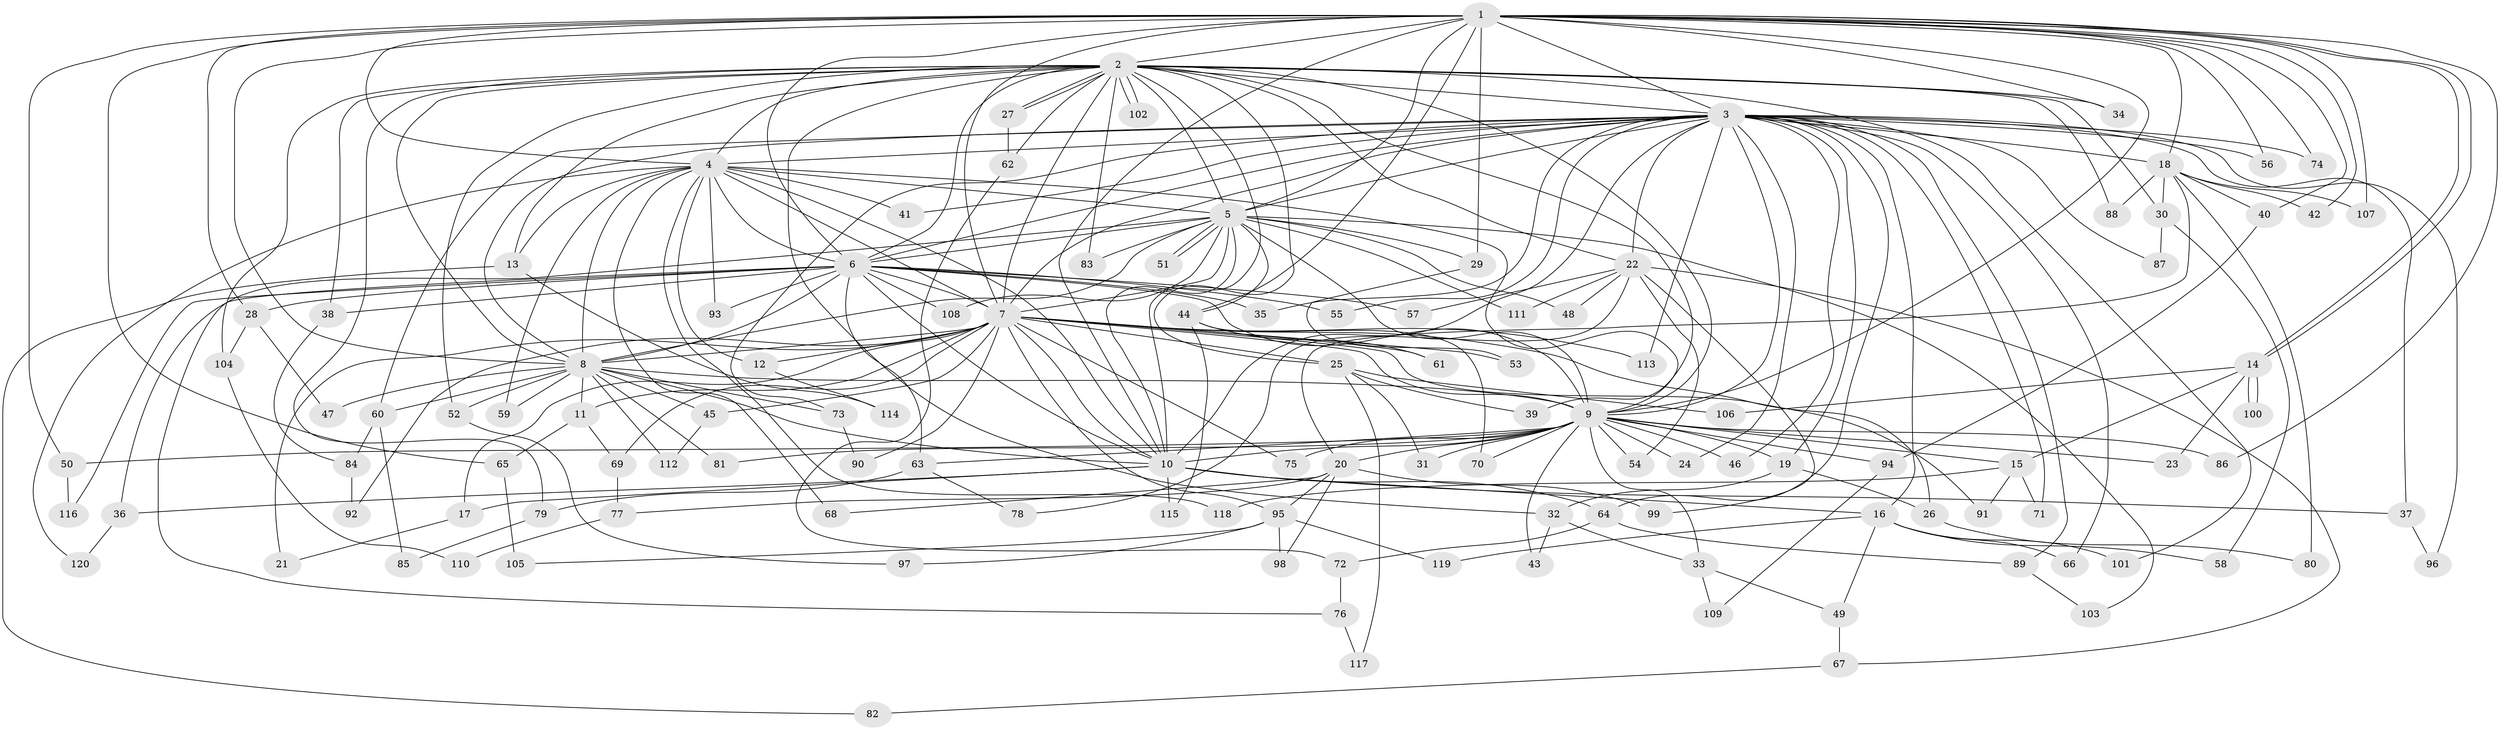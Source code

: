 // Generated by graph-tools (version 1.1) at 2025/49/03/09/25 03:49:44]
// undirected, 120 vertices, 265 edges
graph export_dot {
graph [start="1"]
  node [color=gray90,style=filled];
  1;
  2;
  3;
  4;
  5;
  6;
  7;
  8;
  9;
  10;
  11;
  12;
  13;
  14;
  15;
  16;
  17;
  18;
  19;
  20;
  21;
  22;
  23;
  24;
  25;
  26;
  27;
  28;
  29;
  30;
  31;
  32;
  33;
  34;
  35;
  36;
  37;
  38;
  39;
  40;
  41;
  42;
  43;
  44;
  45;
  46;
  47;
  48;
  49;
  50;
  51;
  52;
  53;
  54;
  55;
  56;
  57;
  58;
  59;
  60;
  61;
  62;
  63;
  64;
  65;
  66;
  67;
  68;
  69;
  70;
  71;
  72;
  73;
  74;
  75;
  76;
  77;
  78;
  79;
  80;
  81;
  82;
  83;
  84;
  85;
  86;
  87;
  88;
  89;
  90;
  91;
  92;
  93;
  94;
  95;
  96;
  97;
  98;
  99;
  100;
  101;
  102;
  103;
  104;
  105;
  106;
  107;
  108;
  109;
  110;
  111;
  112;
  113;
  114;
  115;
  116;
  117;
  118;
  119;
  120;
  1 -- 2;
  1 -- 3;
  1 -- 4;
  1 -- 5;
  1 -- 6;
  1 -- 7;
  1 -- 8;
  1 -- 9;
  1 -- 10;
  1 -- 14;
  1 -- 14;
  1 -- 18;
  1 -- 28;
  1 -- 29;
  1 -- 34;
  1 -- 40;
  1 -- 42;
  1 -- 44;
  1 -- 50;
  1 -- 56;
  1 -- 65;
  1 -- 74;
  1 -- 86;
  1 -- 107;
  2 -- 3;
  2 -- 4;
  2 -- 5;
  2 -- 6;
  2 -- 7;
  2 -- 8;
  2 -- 9;
  2 -- 10;
  2 -- 13;
  2 -- 22;
  2 -- 25;
  2 -- 27;
  2 -- 27;
  2 -- 30;
  2 -- 32;
  2 -- 34;
  2 -- 38;
  2 -- 39;
  2 -- 52;
  2 -- 62;
  2 -- 79;
  2 -- 83;
  2 -- 88;
  2 -- 101;
  2 -- 102;
  2 -- 102;
  2 -- 104;
  3 -- 4;
  3 -- 5;
  3 -- 6;
  3 -- 7;
  3 -- 8;
  3 -- 9;
  3 -- 10;
  3 -- 16;
  3 -- 18;
  3 -- 19;
  3 -- 22;
  3 -- 24;
  3 -- 35;
  3 -- 37;
  3 -- 41;
  3 -- 46;
  3 -- 55;
  3 -- 56;
  3 -- 60;
  3 -- 64;
  3 -- 66;
  3 -- 71;
  3 -- 73;
  3 -- 74;
  3 -- 87;
  3 -- 89;
  3 -- 96;
  3 -- 113;
  4 -- 5;
  4 -- 6;
  4 -- 7;
  4 -- 8;
  4 -- 9;
  4 -- 10;
  4 -- 12;
  4 -- 13;
  4 -- 41;
  4 -- 59;
  4 -- 68;
  4 -- 93;
  4 -- 118;
  4 -- 120;
  5 -- 6;
  5 -- 7;
  5 -- 8;
  5 -- 9;
  5 -- 10;
  5 -- 29;
  5 -- 44;
  5 -- 48;
  5 -- 51;
  5 -- 51;
  5 -- 76;
  5 -- 83;
  5 -- 103;
  5 -- 108;
  5 -- 111;
  6 -- 7;
  6 -- 8;
  6 -- 9;
  6 -- 10;
  6 -- 28;
  6 -- 35;
  6 -- 36;
  6 -- 38;
  6 -- 55;
  6 -- 57;
  6 -- 63;
  6 -- 93;
  6 -- 108;
  6 -- 116;
  7 -- 8;
  7 -- 9;
  7 -- 10;
  7 -- 11;
  7 -- 12;
  7 -- 17;
  7 -- 21;
  7 -- 25;
  7 -- 26;
  7 -- 45;
  7 -- 53;
  7 -- 61;
  7 -- 69;
  7 -- 75;
  7 -- 90;
  7 -- 91;
  7 -- 92;
  7 -- 95;
  7 -- 113;
  8 -- 9;
  8 -- 10;
  8 -- 11;
  8 -- 45;
  8 -- 47;
  8 -- 52;
  8 -- 59;
  8 -- 60;
  8 -- 73;
  8 -- 81;
  8 -- 112;
  9 -- 10;
  9 -- 15;
  9 -- 19;
  9 -- 20;
  9 -- 23;
  9 -- 24;
  9 -- 31;
  9 -- 33;
  9 -- 43;
  9 -- 46;
  9 -- 50;
  9 -- 54;
  9 -- 63;
  9 -- 70;
  9 -- 75;
  9 -- 81;
  9 -- 86;
  9 -- 94;
  10 -- 16;
  10 -- 17;
  10 -- 36;
  10 -- 37;
  10 -- 64;
  10 -- 115;
  11 -- 65;
  11 -- 69;
  12 -- 114;
  13 -- 82;
  13 -- 114;
  14 -- 15;
  14 -- 23;
  14 -- 100;
  14 -- 100;
  14 -- 106;
  15 -- 71;
  15 -- 91;
  15 -- 118;
  16 -- 49;
  16 -- 58;
  16 -- 66;
  16 -- 101;
  16 -- 119;
  17 -- 21;
  18 -- 20;
  18 -- 30;
  18 -- 40;
  18 -- 42;
  18 -- 80;
  18 -- 88;
  18 -- 107;
  19 -- 26;
  19 -- 32;
  20 -- 68;
  20 -- 77;
  20 -- 95;
  20 -- 98;
  20 -- 99;
  22 -- 48;
  22 -- 54;
  22 -- 57;
  22 -- 67;
  22 -- 78;
  22 -- 99;
  22 -- 111;
  25 -- 31;
  25 -- 39;
  25 -- 106;
  25 -- 117;
  26 -- 80;
  27 -- 62;
  28 -- 47;
  28 -- 104;
  29 -- 53;
  30 -- 58;
  30 -- 87;
  32 -- 33;
  32 -- 43;
  33 -- 49;
  33 -- 109;
  36 -- 120;
  37 -- 96;
  38 -- 84;
  40 -- 94;
  44 -- 61;
  44 -- 70;
  44 -- 115;
  45 -- 112;
  49 -- 67;
  50 -- 116;
  52 -- 97;
  60 -- 84;
  60 -- 85;
  62 -- 72;
  63 -- 78;
  63 -- 79;
  64 -- 72;
  64 -- 89;
  65 -- 105;
  67 -- 82;
  69 -- 77;
  72 -- 76;
  73 -- 90;
  76 -- 117;
  77 -- 110;
  79 -- 85;
  84 -- 92;
  89 -- 103;
  94 -- 109;
  95 -- 97;
  95 -- 98;
  95 -- 105;
  95 -- 119;
  104 -- 110;
}

